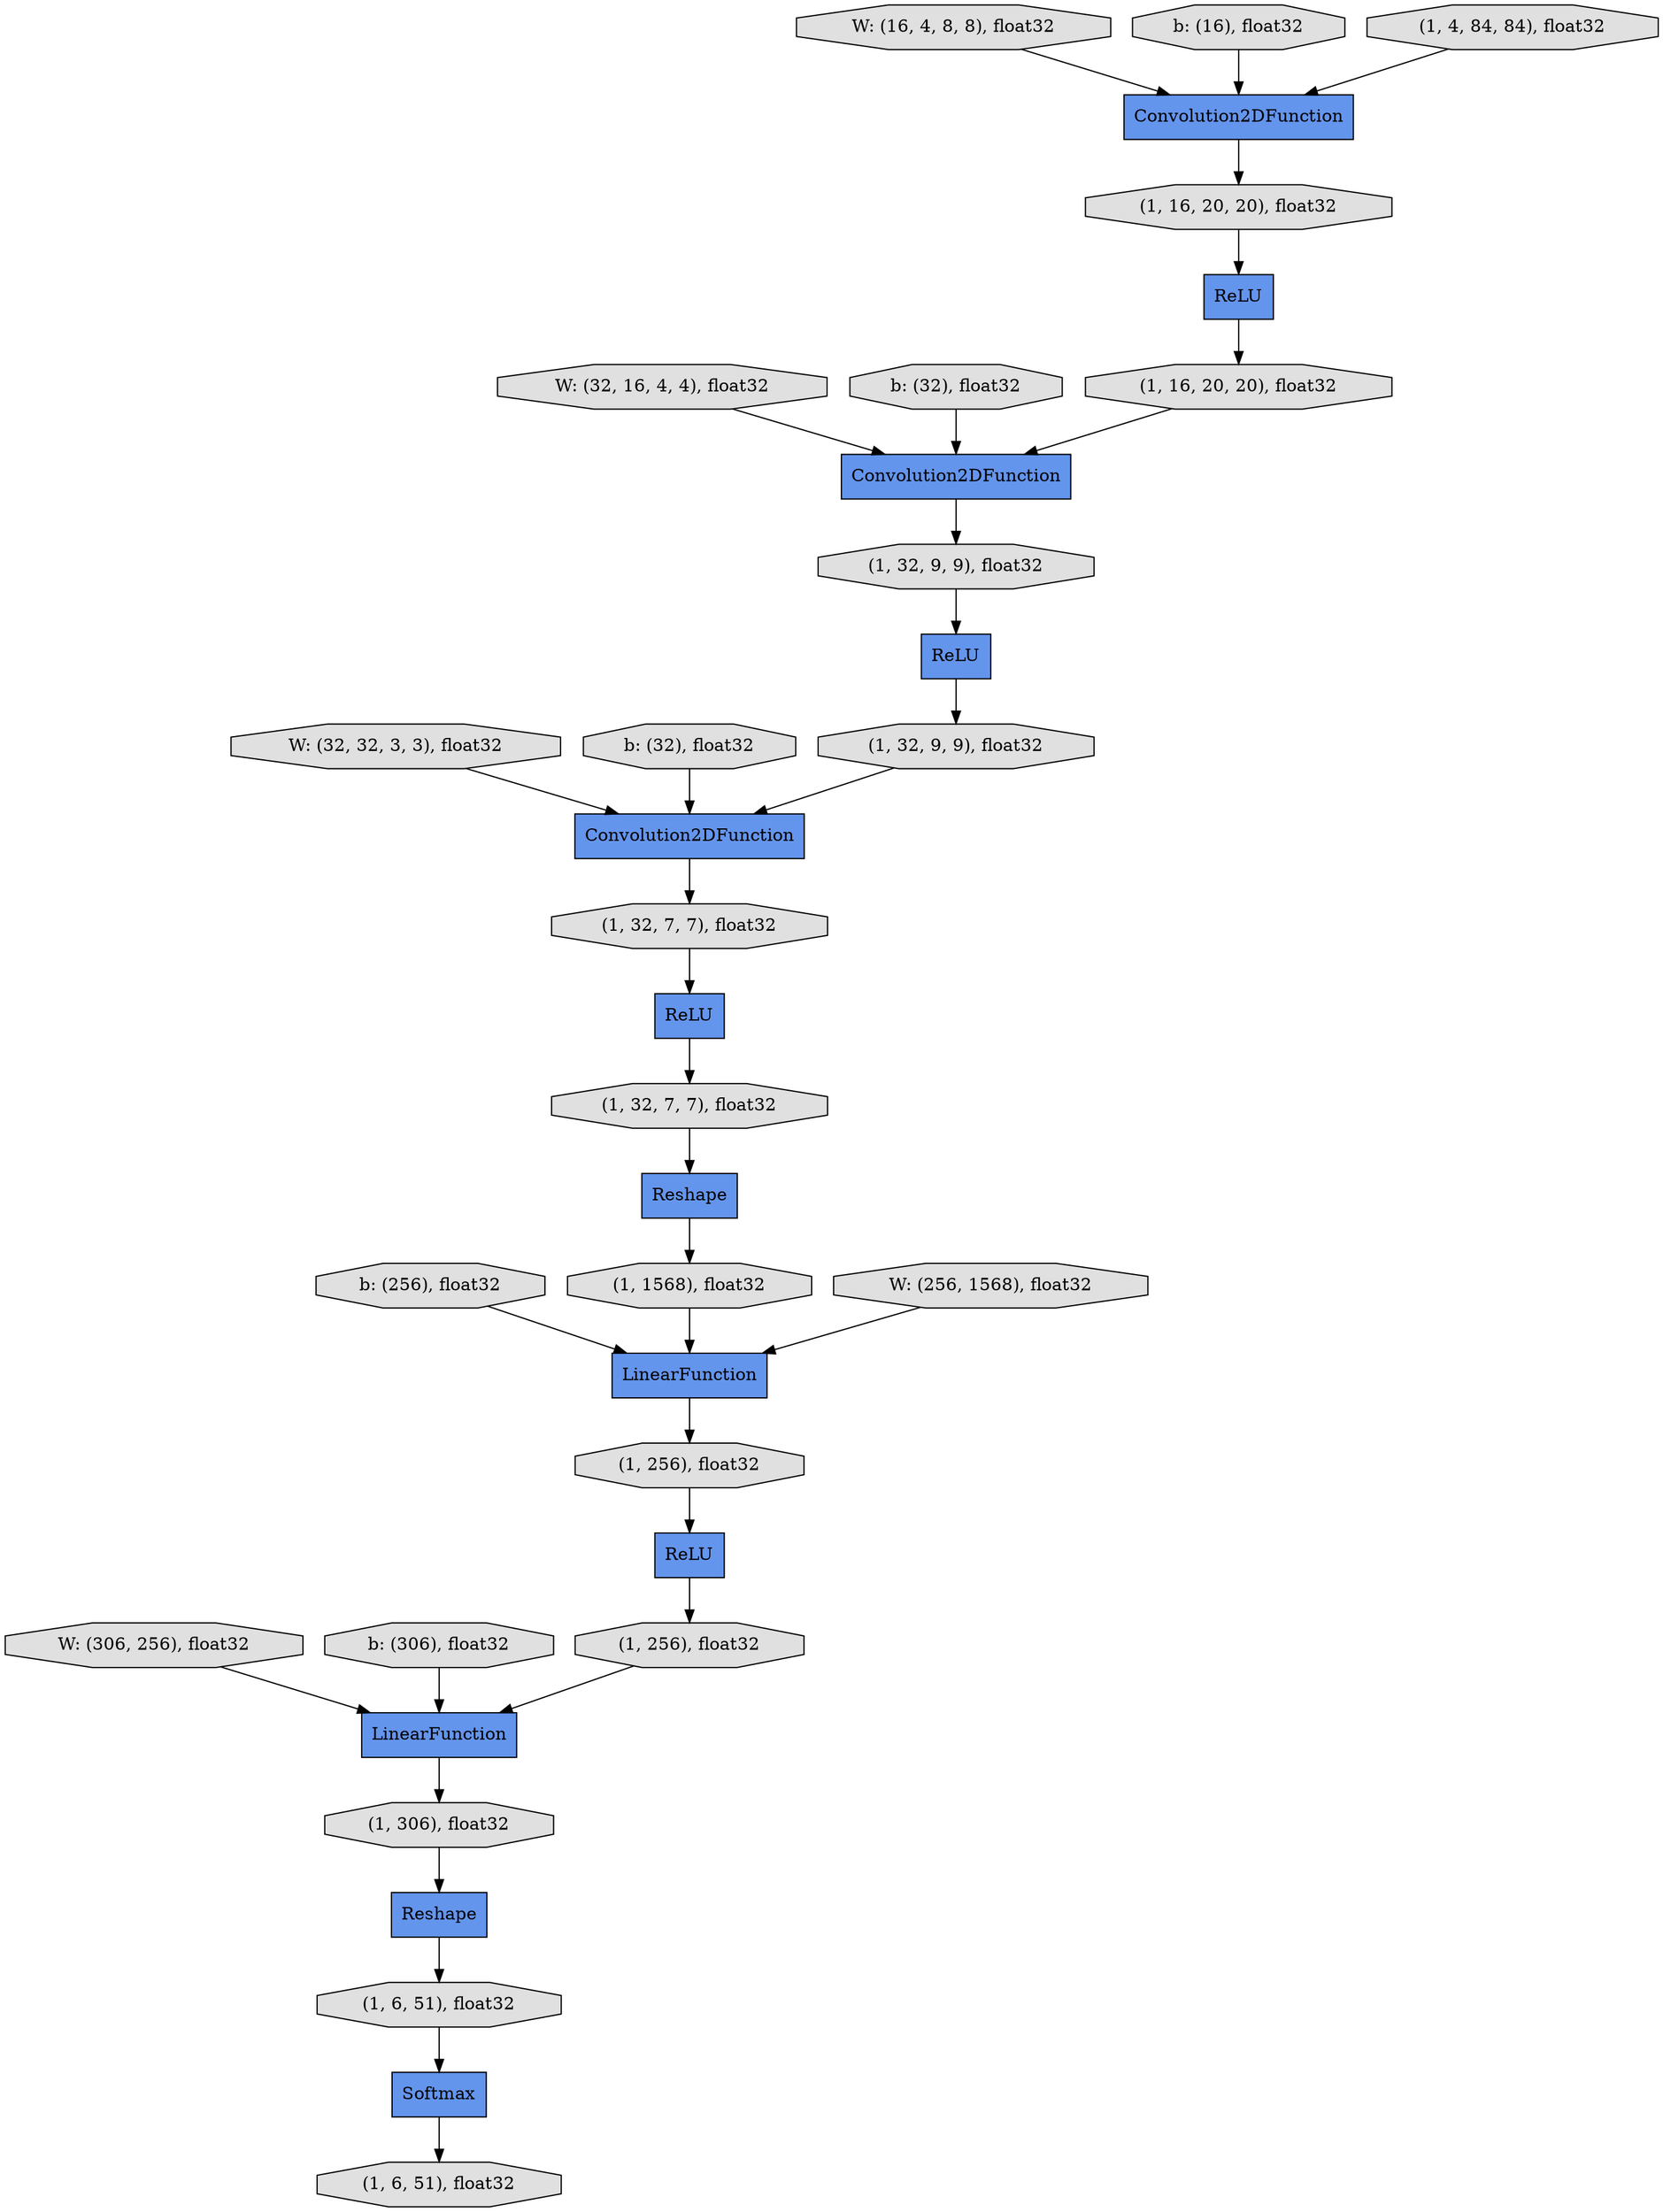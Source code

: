 digraph graphname{rankdir=TB;140014218164304 [label="ReLU",shape="record",fillcolor="#6495ED",style="filled"];140014218602576 [label="W: (16, 4, 8, 8), float32",shape="octagon",fillcolor="#E0E0E0",style="filled"];140014218164368 [label="(1, 32, 7, 7), float32",shape="octagon",fillcolor="#E0E0E0",style="filled"];140014218164432 [label="Reshape",shape="record",fillcolor="#6495ED",style="filled"];140015597336912 [label="Reshape",shape="record",fillcolor="#6495ED",style="filled"];140014218162512 [label="b: (256), float32",shape="octagon",fillcolor="#E0E0E0",style="filled"];140014218164560 [label="(1, 32, 7, 7), float32",shape="octagon",fillcolor="#E0E0E0",style="filled"];140014218602896 [label="b: (16), float32",shape="octagon",fillcolor="#E0E0E0",style="filled"];140014218162640 [label="W: (306, 256), float32",shape="octagon",fillcolor="#E0E0E0",style="filled"];140014218560016 [label="ReLU",shape="record",fillcolor="#6495ED",style="filled"];140014218164880 [label="LinearFunction",shape="record",fillcolor="#6495ED",style="filled"];140014218164944 [label="(1, 1568), float32",shape="octagon",fillcolor="#E0E0E0",style="filled"];140014218603216 [label="W: (32, 16, 4, 4), float32",shape="octagon",fillcolor="#E0E0E0",style="filled"];140014218162960 [label="b: (306), float32",shape="octagon",fillcolor="#E0E0E0",style="filled"];140014218165136 [label="(1, 256), float32",shape="octagon",fillcolor="#E0E0E0",style="filled"];140014218163152 [label="Convolution2DFunction",shape="record",fillcolor="#6495ED",style="filled"];140014218165264 [label="(1, 256), float32",shape="octagon",fillcolor="#E0E0E0",style="filled"];140014218603536 [label="b: (32), float32",shape="octagon",fillcolor="#E0E0E0",style="filled"];140014218163216 [label="(1, 4, 84, 84), float32",shape="octagon",fillcolor="#E0E0E0",style="filled"];140014218165328 [label="(1, 6, 51), float32",shape="octagon",fillcolor="#E0E0E0",style="filled"];140014218163280 [label="LinearFunction",shape="record",fillcolor="#6495ED",style="filled"];140014218163408 [label="(1, 16, 20, 20), float32",shape="octagon",fillcolor="#E0E0E0",style="filled"];140014218165520 [label="Softmax",shape="record",fillcolor="#6495ED",style="filled"];140014218165584 [label="(1, 306), float32",shape="octagon",fillcolor="#E0E0E0",style="filled"];140014218603856 [label="W: (32, 32, 3, 3), float32",shape="octagon",fillcolor="#E0E0E0",style="filled"];140014218163600 [label="ReLU",shape="record",fillcolor="#6495ED",style="filled"];140014218163664 [label="(1, 16, 20, 20), float32",shape="octagon",fillcolor="#E0E0E0",style="filled"];140014218165840 [label="(1, 6, 51), float32",shape="octagon",fillcolor="#E0E0E0",style="filled"];140014218604176 [label="b: (32), float32",shape="octagon",fillcolor="#E0E0E0",style="filled"];140014218163856 [label="(1, 32, 9, 9), float32",shape="octagon",fillcolor="#E0E0E0",style="filled"];140014218602128 [label="ReLU",shape="record",fillcolor="#6495ED",style="filled"];140014218163920 [label="Convolution2DFunction",shape="record",fillcolor="#6495ED",style="filled"];140014218164048 [label="(1, 32, 9, 9), float32",shape="octagon",fillcolor="#E0E0E0",style="filled"];140014218602320 [label="Convolution2DFunction",shape="record",fillcolor="#6495ED",style="filled"];140014218604496 [label="W: (256, 1568), float32",shape="octagon",fillcolor="#E0E0E0",style="filled"];140014218560016 -> 140014218164048;140014218163664 -> 140014218163152;140014218164880 -> 140014218165584;140014218163152 -> 140014218163856;140014218164304 -> 140014218165136;140015597336912 -> 140014218165840;140014218163600 -> 140014218164560;140014218163280 -> 140014218165264;140014218163408 -> 140014218602128;140014218604496 -> 140014218163280;140014218164560 -> 140014218164432;140014218164048 -> 140014218163920;140014218162960 -> 140014218164880;140014218164432 -> 140014218164944;140014218602128 -> 140014218163664;140014218603216 -> 140014218163152;140014218603536 -> 140014218163152;140014218165136 -> 140014218164880;140014218603856 -> 140014218163920;140014218602320 -> 140014218163408;140014218165520 -> 140014218165328;140014218165584 -> 140015597336912;140014218163856 -> 140014218560016;140014218164944 -> 140014218163280;140014218163920 -> 140014218164368;140014218164368 -> 140014218163600;140014218604176 -> 140014218163920;140014218163216 -> 140014218602320;140014218165840 -> 140014218165520;140014218162640 -> 140014218164880;140014218165264 -> 140014218164304;140014218162512 -> 140014218163280;140014218602576 -> 140014218602320;140014218602896 -> 140014218602320;}
